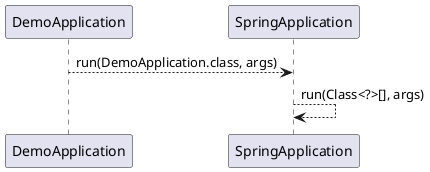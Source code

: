 @startuml
participant DemoApplication as da
participant SpringApplication as sa
da --> sa : run(DemoApplication.class, args)
sa --> sa : run(Class<?>[], args)
@enduml

